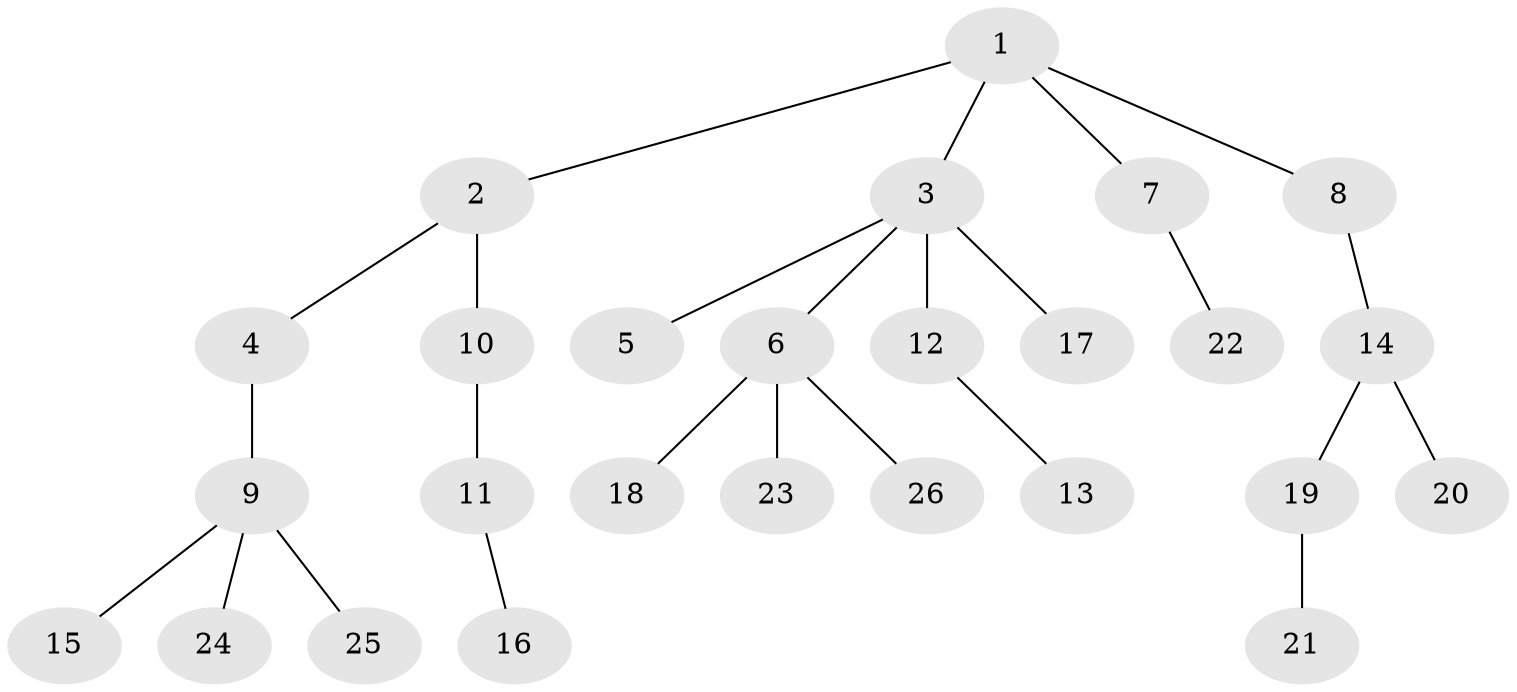 // original degree distribution, {4: 0.0784313725490196, 2: 0.3137254901960784, 6: 0.0196078431372549, 5: 0.0196078431372549, 3: 0.11764705882352941, 1: 0.45098039215686275}
// Generated by graph-tools (version 1.1) at 2025/37/03/09/25 02:37:07]
// undirected, 26 vertices, 25 edges
graph export_dot {
graph [start="1"]
  node [color=gray90,style=filled];
  1;
  2;
  3;
  4;
  5;
  6;
  7;
  8;
  9;
  10;
  11;
  12;
  13;
  14;
  15;
  16;
  17;
  18;
  19;
  20;
  21;
  22;
  23;
  24;
  25;
  26;
  1 -- 2 [weight=1.0];
  1 -- 3 [weight=1.0];
  1 -- 7 [weight=1.0];
  1 -- 8 [weight=1.0];
  2 -- 4 [weight=1.0];
  2 -- 10 [weight=1.0];
  3 -- 5 [weight=1.0];
  3 -- 6 [weight=1.0];
  3 -- 12 [weight=1.0];
  3 -- 17 [weight=1.0];
  4 -- 9 [weight=3.0];
  6 -- 18 [weight=1.0];
  6 -- 23 [weight=1.0];
  6 -- 26 [weight=1.0];
  7 -- 22 [weight=1.0];
  8 -- 14 [weight=1.0];
  9 -- 15 [weight=1.0];
  9 -- 24 [weight=1.0];
  9 -- 25 [weight=1.0];
  10 -- 11 [weight=1.0];
  11 -- 16 [weight=1.0];
  12 -- 13 [weight=1.0];
  14 -- 19 [weight=1.0];
  14 -- 20 [weight=1.0];
  19 -- 21 [weight=1.0];
}

